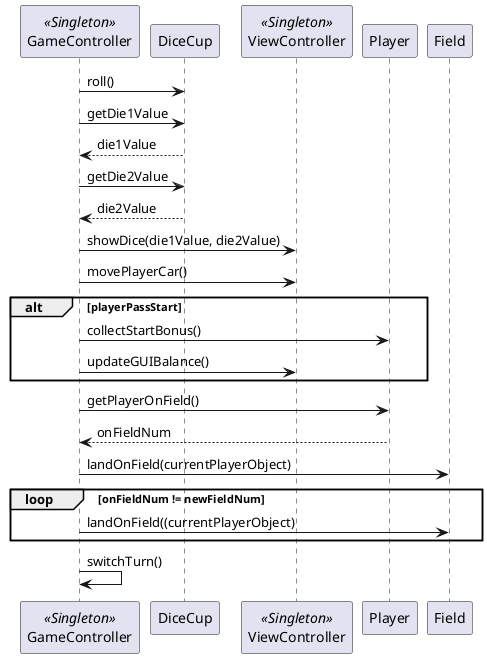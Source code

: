 @startuml
'https://plantuml.com/sequence-diagram

Participant GameController <<Singleton>>
Participant DiceCup
Participant ViewController <<Singleton>>

GameController -> DiceCup : roll()
GameController -> DiceCup : getDie1Value
DiceCup --> GameController : die1Value
GameController -> DiceCup : getDie2Value
DiceCup --> GameController : die2Value
GameController -> ViewController : showDice(die1Value, die2Value)
GameController -> ViewController : movePlayerCar()

alt playerPassStart
    GameController -> Player : collectStartBonus()
    GameController -> ViewController : updateGUIBalance()
end

    GameController -> Player : getPlayerOnField()
    Player --> GameController : onFieldNum
    GameController -> Field : landOnField(currentPlayerObject)

loop onFieldNum != newFieldNum
    GameController -> Field : landOnField((currentPlayerObject)
end

GameController -> GameController : switchTurn()

@enduml